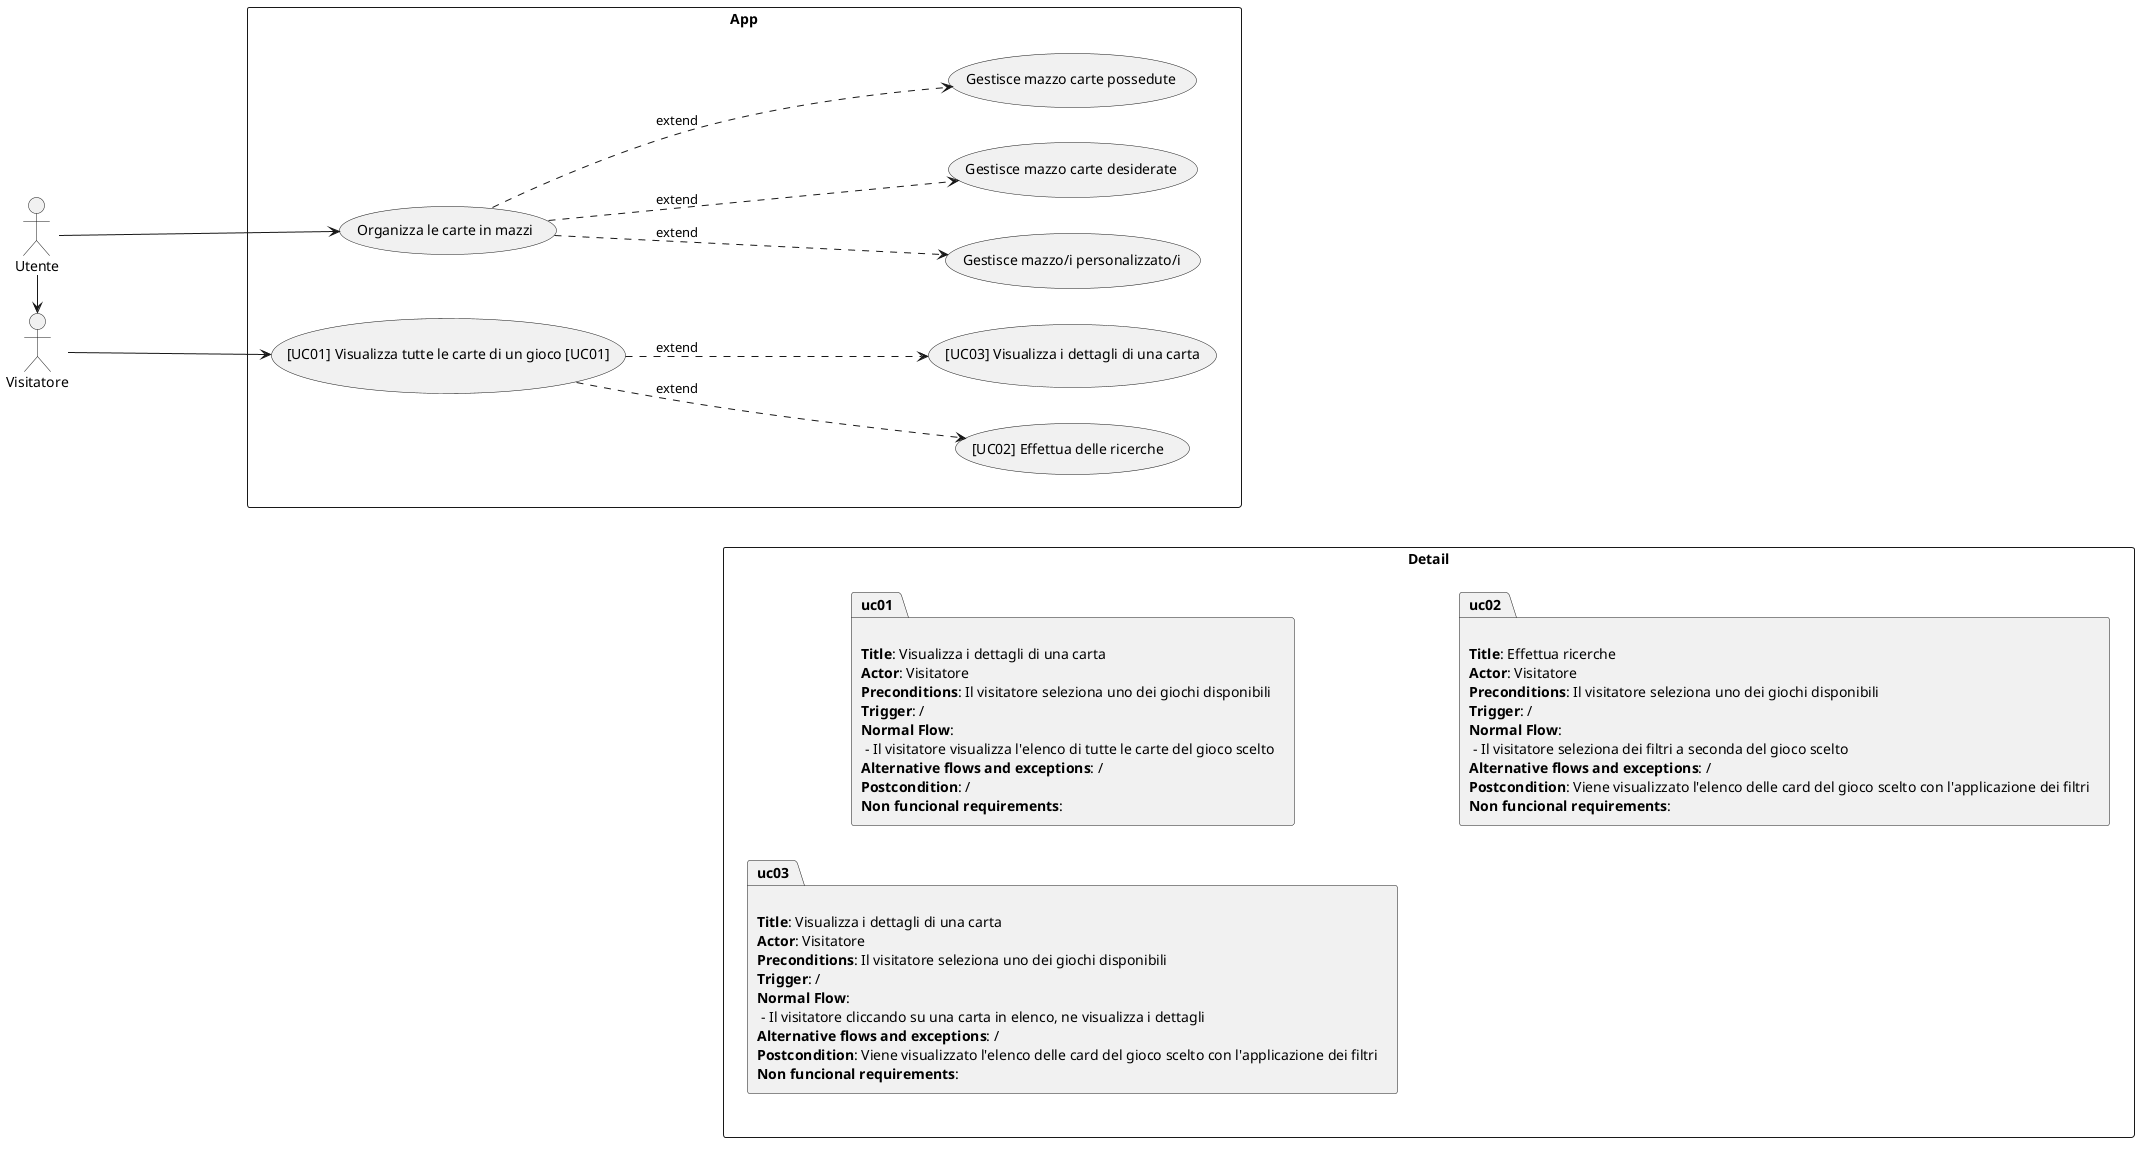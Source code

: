 @startuml
left to right direction




actor Utente as U
actor Visitatore as  V

'U --down--> V

App -d[hidden]-> Detail



rectangle Detail {
package  uc01 [

**Title**: Visualizza i dettagli di una carta
**Actor**: Visitatore
**Preconditions**: Il visitatore seleziona uno dei giochi disponibili
**Trigger**: /
**Normal Flow**:
 - Il visitatore visualizza l'elenco di tutte le carte del gioco scelto
**Alternative flows and exceptions**: /
**Postcondition**: /
**Non funcional requirements**:
]

package  uc02 [

**Title**: Effettua ricerche
**Actor**: Visitatore
**Preconditions**: Il visitatore seleziona uno dei giochi disponibili
**Trigger**: /
**Normal Flow**:
 - Il visitatore seleziona dei filtri a seconda del gioco scelto
**Alternative flows and exceptions**: /
**Postcondition**: Viene visualizzato l'elenco delle card del gioco scelto con l'applicazione dei filtri
**Non funcional requirements**:
]

package  uc03 [

**Title**: Visualizza i dettagli di una carta
**Actor**: Visitatore
**Preconditions**: Il visitatore seleziona uno dei giochi disponibili
**Trigger**: /
**Normal Flow**:
 - Il visitatore cliccando su una carta in elenco, ne visualizza i dettagli
**Alternative flows and exceptions**: /
**Postcondition**: Viene visualizzato l'elenco delle card del gioco scelto con l'applicazione dei filtri
**Non funcional requirements**:
]



}

rectangle App {
 (Organizza le carte in mazzi) as zUC1
 (Gestisce mazzo/i personalizzato/i) as zUC2
  (Gestisce mazzo carte desiderate) as zUC3
  (Gestisce mazzo carte possedute) as zUC4
  ([UC01] Visualizza tutte le carte di un gioco [UC01]) as zUC5
  ([UC02] Effettua delle ricerche ) as zUC6
  ([UC03] Visualizza i dettagli di una carta) as zUC7
}
U  -> V
U ----> zUC1
V ----> zUC5
(zUC1) ..> (zUC4) : extend
(zUC1) ..> (zUC2) : extend
(zUC1) ..> (zUC3) : extend
(zUC5) ..> (zUC6) : extend
(zUC5) ..> (zUC7) : extend

uc01 -d[hidden]-> uc02
uc01 -l[hidden]-> uc03



@enduml